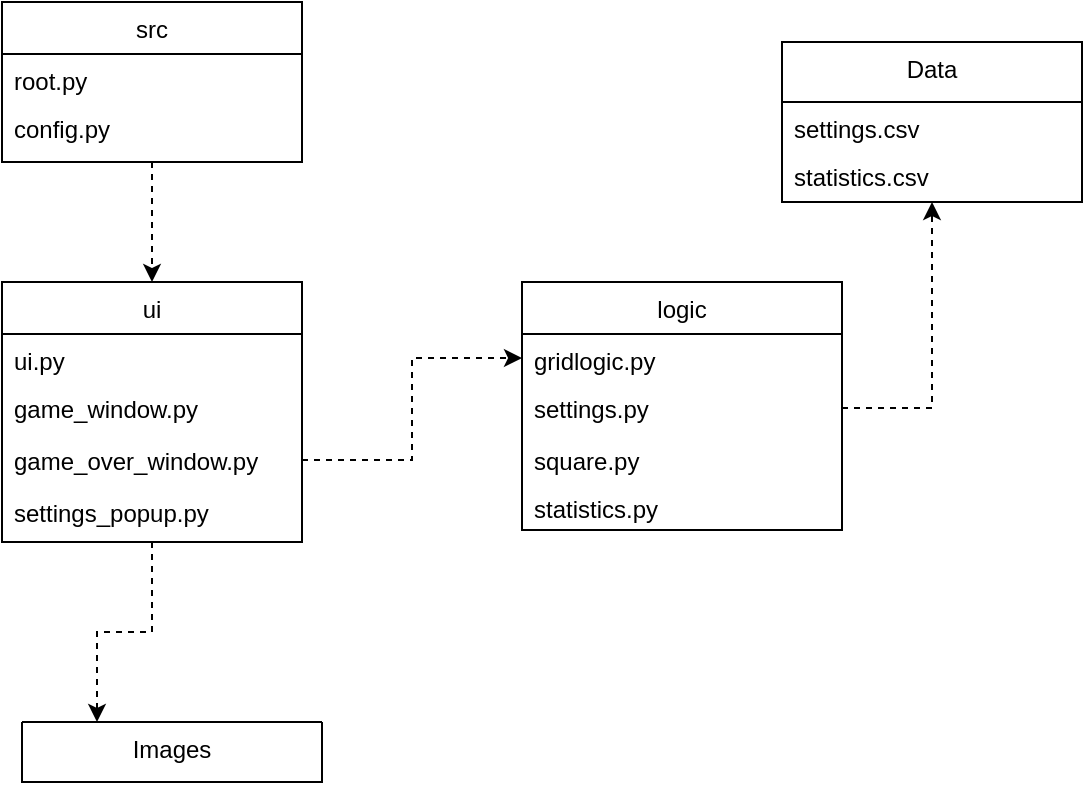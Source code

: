 <mxfile version="14.6.13" type="github">
  <diagram id="C5RBs43oDa-KdzZeNtuy" name="Page-1">
    <mxGraphModel dx="1350" dy="804" grid="1" gridSize="10" guides="1" tooltips="1" connect="1" arrows="1" fold="1" page="1" pageScale="1" pageWidth="827" pageHeight="1169" math="0" shadow="0">
      <root>
        <mxCell id="WIyWlLk6GJQsqaUBKTNV-0" />
        <mxCell id="WIyWlLk6GJQsqaUBKTNV-1" parent="WIyWlLk6GJQsqaUBKTNV-0" />
        <mxCell id="zkfFHV4jXpPFQw0GAbJ--17" value="Data" style="swimlane;fontStyle=0;align=center;verticalAlign=top;childLayout=stackLayout;horizontal=1;startSize=30;horizontalStack=0;resizeParent=1;resizeLast=0;collapsible=1;marginBottom=0;rounded=0;shadow=0;strokeWidth=1;" parent="WIyWlLk6GJQsqaUBKTNV-1" vertex="1">
          <mxGeometry x="500" y="110" width="150" height="80" as="geometry">
            <mxRectangle x="508" y="120" width="160" height="26" as="alternateBounds" />
          </mxGeometry>
        </mxCell>
        <mxCell id="nnp9wkORnbhGDusjU4oN-42" value="settings.csv&#xa;" style="text;align=left;verticalAlign=top;spacingLeft=4;spacingRight=4;overflow=hidden;rotatable=0;points=[[0,0.5],[1,0.5]];portConstraint=eastwest;" parent="zkfFHV4jXpPFQw0GAbJ--17" vertex="1">
          <mxGeometry y="30" width="150" height="24" as="geometry" />
        </mxCell>
        <mxCell id="HDuHo_SxQ-uJDJUjxUOe-3" value="statistics.csv" style="text;align=left;verticalAlign=top;spacingLeft=4;spacingRight=4;overflow=hidden;rotatable=0;points=[[0,0.5],[1,0.5]];portConstraint=eastwest;" vertex="1" parent="zkfFHV4jXpPFQw0GAbJ--17">
          <mxGeometry y="54" width="150" height="24" as="geometry" />
        </mxCell>
        <mxCell id="nnp9wkORnbhGDusjU4oN-43" style="edgeStyle=orthogonalEdgeStyle;rounded=0;orthogonalLoop=1;jettySize=auto;html=1;exitX=0.5;exitY=1;exitDx=0;exitDy=0;entryX=0.25;entryY=0;entryDx=0;entryDy=0;dashed=1;" parent="WIyWlLk6GJQsqaUBKTNV-1" source="nnp9wkORnbhGDusjU4oN-2" target="nnp9wkORnbhGDusjU4oN-40" edge="1">
          <mxGeometry relative="1" as="geometry" />
        </mxCell>
        <mxCell id="nnp9wkORnbhGDusjU4oN-2" value="ui" style="swimlane;fontStyle=0;align=center;verticalAlign=top;childLayout=stackLayout;horizontal=1;startSize=26;horizontalStack=0;resizeParent=1;resizeLast=0;collapsible=1;marginBottom=0;rounded=0;shadow=0;strokeWidth=1;" parent="WIyWlLk6GJQsqaUBKTNV-1" vertex="1">
          <mxGeometry x="110" y="230" width="150" height="130" as="geometry">
            <mxRectangle x="508" y="120" width="160" height="26" as="alternateBounds" />
          </mxGeometry>
        </mxCell>
        <mxCell id="nnp9wkORnbhGDusjU4oN-3" value="ui.py" style="text;align=left;verticalAlign=top;spacingLeft=4;spacingRight=4;overflow=hidden;rotatable=0;points=[[0,0.5],[1,0.5]];portConstraint=eastwest;" parent="nnp9wkORnbhGDusjU4oN-2" vertex="1">
          <mxGeometry y="26" width="150" height="24" as="geometry" />
        </mxCell>
        <mxCell id="nnp9wkORnbhGDusjU4oN-4" value="game_window.py" style="text;align=left;verticalAlign=top;spacingLeft=4;spacingRight=4;overflow=hidden;rotatable=0;points=[[0,0.5],[1,0.5]];portConstraint=eastwest;rounded=0;shadow=0;html=0;" parent="nnp9wkORnbhGDusjU4oN-2" vertex="1">
          <mxGeometry y="50" width="150" height="26" as="geometry" />
        </mxCell>
        <mxCell id="nnp9wkORnbhGDusjU4oN-5" value="game_over_window.py" style="text;align=left;verticalAlign=top;spacingLeft=4;spacingRight=4;overflow=hidden;rotatable=0;points=[[0,0.5],[1,0.5]];portConstraint=eastwest;rounded=0;shadow=0;html=0;" parent="nnp9wkORnbhGDusjU4oN-2" vertex="1">
          <mxGeometry y="76" width="150" height="26" as="geometry" />
        </mxCell>
        <mxCell id="nnp9wkORnbhGDusjU4oN-6" value="settings_popup.py" style="text;align=left;verticalAlign=top;spacingLeft=4;spacingRight=4;overflow=hidden;rotatable=0;points=[[0,0.5],[1,0.5]];portConstraint=eastwest;rounded=0;shadow=0;html=0;" parent="nnp9wkORnbhGDusjU4oN-2" vertex="1">
          <mxGeometry y="102" width="150" height="26" as="geometry" />
        </mxCell>
        <mxCell id="nnp9wkORnbhGDusjU4oN-28" style="edgeStyle=orthogonalEdgeStyle;rounded=0;orthogonalLoop=1;jettySize=auto;html=1;exitX=0.5;exitY=1;exitDx=0;exitDy=0;entryX=0.5;entryY=0;entryDx=0;entryDy=0;dashed=1;" parent="WIyWlLk6GJQsqaUBKTNV-1" source="nnp9wkORnbhGDusjU4oN-13" target="nnp9wkORnbhGDusjU4oN-2" edge="1">
          <mxGeometry relative="1" as="geometry" />
        </mxCell>
        <mxCell id="nnp9wkORnbhGDusjU4oN-13" value="src" style="swimlane;fontStyle=0;align=center;verticalAlign=top;childLayout=stackLayout;horizontal=1;startSize=26;horizontalStack=0;resizeParent=1;resizeLast=0;collapsible=1;marginBottom=0;rounded=0;shadow=0;strokeWidth=1;" parent="WIyWlLk6GJQsqaUBKTNV-1" vertex="1">
          <mxGeometry x="110" y="90" width="150" height="80" as="geometry">
            <mxRectangle x="508" y="120" width="160" height="26" as="alternateBounds" />
          </mxGeometry>
        </mxCell>
        <mxCell id="nnp9wkORnbhGDusjU4oN-14" value="root.py" style="text;align=left;verticalAlign=top;spacingLeft=4;spacingRight=4;overflow=hidden;rotatable=0;points=[[0,0.5],[1,0.5]];portConstraint=eastwest;" parent="nnp9wkORnbhGDusjU4oN-13" vertex="1">
          <mxGeometry y="26" width="150" height="24" as="geometry" />
        </mxCell>
        <mxCell id="nnp9wkORnbhGDusjU4oN-15" value="config.py" style="text;align=left;verticalAlign=top;spacingLeft=4;spacingRight=4;overflow=hidden;rotatable=0;points=[[0,0.5],[1,0.5]];portConstraint=eastwest;rounded=0;shadow=0;html=0;" parent="nnp9wkORnbhGDusjU4oN-13" vertex="1">
          <mxGeometry y="50" width="150" height="26" as="geometry" />
        </mxCell>
        <mxCell id="nnp9wkORnbhGDusjU4oN-29" value="logic" style="swimlane;fontStyle=0;align=center;verticalAlign=top;childLayout=stackLayout;horizontal=1;startSize=26;horizontalStack=0;resizeParent=1;resizeLast=0;collapsible=1;marginBottom=0;rounded=0;shadow=0;strokeWidth=1;" parent="WIyWlLk6GJQsqaUBKTNV-1" vertex="1">
          <mxGeometry x="370" y="230" width="160" height="124" as="geometry">
            <mxRectangle x="508" y="120" width="160" height="26" as="alternateBounds" />
          </mxGeometry>
        </mxCell>
        <mxCell id="nnp9wkORnbhGDusjU4oN-30" value="gridlogic.py" style="text;align=left;verticalAlign=top;spacingLeft=4;spacingRight=4;overflow=hidden;rotatable=0;points=[[0,0.5],[1,0.5]];portConstraint=eastwest;" parent="nnp9wkORnbhGDusjU4oN-29" vertex="1">
          <mxGeometry y="26" width="160" height="24" as="geometry" />
        </mxCell>
        <mxCell id="nnp9wkORnbhGDusjU4oN-31" value="settings.py" style="text;align=left;verticalAlign=top;spacingLeft=4;spacingRight=4;overflow=hidden;rotatable=0;points=[[0,0.5],[1,0.5]];portConstraint=eastwest;rounded=0;shadow=0;html=0;" parent="nnp9wkORnbhGDusjU4oN-29" vertex="1">
          <mxGeometry y="50" width="160" height="26" as="geometry" />
        </mxCell>
        <mxCell id="nnp9wkORnbhGDusjU4oN-32" value="square.py" style="text;align=left;verticalAlign=top;spacingLeft=4;spacingRight=4;overflow=hidden;rotatable=0;points=[[0,0.5],[1,0.5]];portConstraint=eastwest;rounded=0;shadow=0;html=0;" parent="nnp9wkORnbhGDusjU4oN-29" vertex="1">
          <mxGeometry y="76" width="160" height="24" as="geometry" />
        </mxCell>
        <mxCell id="HDuHo_SxQ-uJDJUjxUOe-2" value="statistics.py" style="text;align=left;verticalAlign=top;spacingLeft=4;spacingRight=4;overflow=hidden;rotatable=0;points=[[0,0.5],[1,0.5]];portConstraint=eastwest;rounded=0;shadow=0;html=0;" vertex="1" parent="nnp9wkORnbhGDusjU4oN-29">
          <mxGeometry y="100" width="160" height="24" as="geometry" />
        </mxCell>
        <mxCell id="nnp9wkORnbhGDusjU4oN-36" style="edgeStyle=orthogonalEdgeStyle;rounded=0;orthogonalLoop=1;jettySize=auto;html=1;exitX=1;exitY=0.5;exitDx=0;exitDy=0;entryX=0;entryY=0.5;entryDx=0;entryDy=0;dashed=1;" parent="WIyWlLk6GJQsqaUBKTNV-1" source="nnp9wkORnbhGDusjU4oN-5" target="nnp9wkORnbhGDusjU4oN-30" edge="1">
          <mxGeometry relative="1" as="geometry" />
        </mxCell>
        <mxCell id="nnp9wkORnbhGDusjU4oN-39" style="edgeStyle=orthogonalEdgeStyle;rounded=0;orthogonalLoop=1;jettySize=auto;html=1;exitX=1;exitY=0.5;exitDx=0;exitDy=0;dashed=1;entryX=0.5;entryY=1;entryDx=0;entryDy=0;" parent="WIyWlLk6GJQsqaUBKTNV-1" source="nnp9wkORnbhGDusjU4oN-31" target="zkfFHV4jXpPFQw0GAbJ--17" edge="1">
          <mxGeometry relative="1" as="geometry">
            <mxPoint x="580" y="180" as="targetPoint" />
          </mxGeometry>
        </mxCell>
        <mxCell id="nnp9wkORnbhGDusjU4oN-40" value="Images" style="swimlane;fontStyle=0;align=center;verticalAlign=top;childLayout=stackLayout;horizontal=1;startSize=0;horizontalStack=0;resizeParent=1;resizeLast=0;collapsible=1;marginBottom=0;rounded=0;shadow=0;strokeWidth=1;" parent="WIyWlLk6GJQsqaUBKTNV-1" vertex="1">
          <mxGeometry x="120" y="450" width="150" height="30" as="geometry">
            <mxRectangle x="508" y="120" width="160" height="26" as="alternateBounds" />
          </mxGeometry>
        </mxCell>
      </root>
    </mxGraphModel>
  </diagram>
</mxfile>
